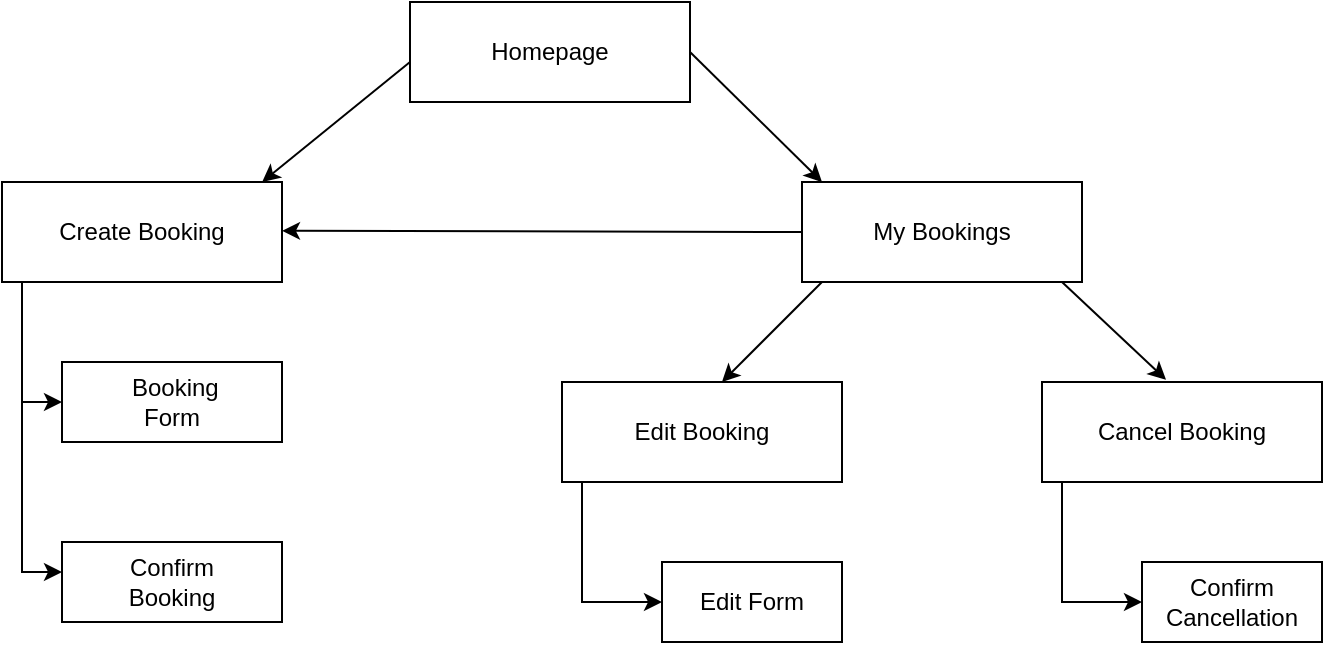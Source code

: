 <mxfile version="20.5.3" type="github">
  <diagram id="OjLrFwN9OP8reqLILfgG" name="Page-1">
    <mxGraphModel dx="1123" dy="591" grid="1" gridSize="10" guides="1" tooltips="1" connect="1" arrows="1" fold="1" page="1" pageScale="1" pageWidth="827" pageHeight="1169" math="0" shadow="0">
      <root>
        <mxCell id="0" />
        <mxCell id="1" parent="0" />
        <mxCell id="kw9qHA8cg3V7aFTEH7Zn-1" value="" style="rounded=0;whiteSpace=wrap;html=1;" vertex="1" parent="1">
          <mxGeometry x="344" y="10" width="140" height="50" as="geometry" />
        </mxCell>
        <mxCell id="kw9qHA8cg3V7aFTEH7Zn-3" value="" style="rounded=0;whiteSpace=wrap;html=1;" vertex="1" parent="1">
          <mxGeometry x="420" y="200" width="140" height="50" as="geometry" />
        </mxCell>
        <mxCell id="kw9qHA8cg3V7aFTEH7Zn-5" value="Homepage" style="text;html=1;strokeColor=none;fillColor=none;align=center;verticalAlign=middle;whiteSpace=wrap;rounded=0;" vertex="1" parent="1">
          <mxGeometry x="384" y="20" width="60" height="30" as="geometry" />
        </mxCell>
        <mxCell id="kw9qHA8cg3V7aFTEH7Zn-8" value="" style="group" vertex="1" connectable="0" parent="1">
          <mxGeometry x="540" y="100" width="140" height="50" as="geometry" />
        </mxCell>
        <mxCell id="kw9qHA8cg3V7aFTEH7Zn-4" value="" style="rounded=0;whiteSpace=wrap;html=1;" vertex="1" parent="kw9qHA8cg3V7aFTEH7Zn-8">
          <mxGeometry width="140" height="50" as="geometry" />
        </mxCell>
        <mxCell id="kw9qHA8cg3V7aFTEH7Zn-6" value="My Bookings" style="text;html=1;strokeColor=none;fillColor=none;align=center;verticalAlign=middle;whiteSpace=wrap;rounded=0;" vertex="1" parent="kw9qHA8cg3V7aFTEH7Zn-8">
          <mxGeometry x="30" y="10" width="80" height="30" as="geometry" />
        </mxCell>
        <mxCell id="kw9qHA8cg3V7aFTEH7Zn-9" value="" style="group" vertex="1" connectable="0" parent="1">
          <mxGeometry x="140" y="100" width="140" height="50" as="geometry" />
        </mxCell>
        <mxCell id="kw9qHA8cg3V7aFTEH7Zn-2" value="" style="rounded=0;whiteSpace=wrap;html=1;" vertex="1" parent="kw9qHA8cg3V7aFTEH7Zn-9">
          <mxGeometry width="140" height="50" as="geometry" />
        </mxCell>
        <mxCell id="kw9qHA8cg3V7aFTEH7Zn-7" value="Create Booking" style="text;html=1;strokeColor=none;fillColor=none;align=center;verticalAlign=middle;whiteSpace=wrap;rounded=0;" vertex="1" parent="kw9qHA8cg3V7aFTEH7Zn-9">
          <mxGeometry x="25" y="10" width="90" height="30" as="geometry" />
        </mxCell>
        <mxCell id="kw9qHA8cg3V7aFTEH7Zn-10" value="" style="rounded=0;whiteSpace=wrap;html=1;" vertex="1" parent="1">
          <mxGeometry x="660" y="200" width="140" height="50" as="geometry" />
        </mxCell>
        <mxCell id="kw9qHA8cg3V7aFTEH7Zn-11" value="Edit Booking" style="text;html=1;strokeColor=none;fillColor=none;align=center;verticalAlign=middle;whiteSpace=wrap;rounded=0;" vertex="1" parent="1">
          <mxGeometry x="447" y="210" width="86" height="30" as="geometry" />
        </mxCell>
        <mxCell id="kw9qHA8cg3V7aFTEH7Zn-12" value="Cancel Booking" style="text;html=1;strokeColor=none;fillColor=none;align=center;verticalAlign=middle;whiteSpace=wrap;rounded=0;" vertex="1" parent="1">
          <mxGeometry x="683" y="210" width="94" height="30" as="geometry" />
        </mxCell>
        <mxCell id="kw9qHA8cg3V7aFTEH7Zn-15" value="" style="endArrow=classic;html=1;rounded=0;entryX=0.929;entryY=0;entryDx=0;entryDy=0;entryPerimeter=0;" edge="1" parent="1" target="kw9qHA8cg3V7aFTEH7Zn-2">
          <mxGeometry width="50" height="50" relative="1" as="geometry">
            <mxPoint x="344" y="40" as="sourcePoint" />
            <mxPoint x="294" y="80" as="targetPoint" />
          </mxGeometry>
        </mxCell>
        <mxCell id="kw9qHA8cg3V7aFTEH7Zn-16" value="" style="endArrow=classic;html=1;rounded=0;exitX=1;exitY=0.5;exitDx=0;exitDy=0;" edge="1" parent="1" source="kw9qHA8cg3V7aFTEH7Zn-1">
          <mxGeometry width="50" height="50" relative="1" as="geometry">
            <mxPoint x="490" y="30" as="sourcePoint" />
            <mxPoint x="550" y="100" as="targetPoint" />
          </mxGeometry>
        </mxCell>
        <mxCell id="kw9qHA8cg3V7aFTEH7Zn-17" value="" style="endArrow=classic;html=1;rounded=0;exitX=0;exitY=0.5;exitDx=0;exitDy=0;" edge="1" parent="1" source="kw9qHA8cg3V7aFTEH7Zn-4">
          <mxGeometry width="50" height="50" relative="1" as="geometry">
            <mxPoint x="510" y="124.41" as="sourcePoint" />
            <mxPoint x="280" y="124.41" as="targetPoint" />
          </mxGeometry>
        </mxCell>
        <mxCell id="kw9qHA8cg3V7aFTEH7Zn-18" value="" style="endArrow=classic;html=1;rounded=0;" edge="1" parent="1">
          <mxGeometry width="50" height="50" relative="1" as="geometry">
            <mxPoint x="550" y="150" as="sourcePoint" />
            <mxPoint x="500" y="200" as="targetPoint" />
          </mxGeometry>
        </mxCell>
        <mxCell id="kw9qHA8cg3V7aFTEH7Zn-19" value="" style="endArrow=classic;html=1;rounded=0;entryX=0.443;entryY=-0.022;entryDx=0;entryDy=0;entryPerimeter=0;" edge="1" parent="1" target="kw9qHA8cg3V7aFTEH7Zn-10">
          <mxGeometry width="50" height="50" relative="1" as="geometry">
            <mxPoint x="670" y="150.0" as="sourcePoint" />
            <mxPoint x="620" y="200.0" as="targetPoint" />
          </mxGeometry>
        </mxCell>
        <mxCell id="kw9qHA8cg3V7aFTEH7Zn-21" value="" style="endArrow=classic;html=1;rounded=0;" edge="1" parent="1">
          <mxGeometry width="50" height="50" relative="1" as="geometry">
            <mxPoint x="670" y="250" as="sourcePoint" />
            <mxPoint x="710" y="310" as="targetPoint" />
            <Array as="points">
              <mxPoint x="670" y="310" />
            </Array>
          </mxGeometry>
        </mxCell>
        <mxCell id="kw9qHA8cg3V7aFTEH7Zn-23" value="" style="rounded=0;whiteSpace=wrap;html=1;" vertex="1" parent="1">
          <mxGeometry x="710" y="290" width="90" height="40" as="geometry" />
        </mxCell>
        <mxCell id="kw9qHA8cg3V7aFTEH7Zn-24" value="Confirm Cancellation" style="text;html=1;strokeColor=none;fillColor=none;align=center;verticalAlign=middle;whiteSpace=wrap;rounded=0;" vertex="1" parent="1">
          <mxGeometry x="710" y="295" width="90" height="30" as="geometry" />
        </mxCell>
        <mxCell id="kw9qHA8cg3V7aFTEH7Zn-25" value="" style="endArrow=classic;html=1;rounded=0;" edge="1" parent="1">
          <mxGeometry width="50" height="50" relative="1" as="geometry">
            <mxPoint x="430" y="250" as="sourcePoint" />
            <mxPoint x="470" y="310" as="targetPoint" />
            <Array as="points">
              <mxPoint x="430" y="280" />
              <mxPoint x="430" y="310" />
            </Array>
          </mxGeometry>
        </mxCell>
        <mxCell id="kw9qHA8cg3V7aFTEH7Zn-28" value="" style="rounded=0;whiteSpace=wrap;html=1;" vertex="1" parent="1">
          <mxGeometry x="470" y="290" width="90" height="40" as="geometry" />
        </mxCell>
        <mxCell id="kw9qHA8cg3V7aFTEH7Zn-26" value="Edit Form" style="text;html=1;strokeColor=none;fillColor=none;align=center;verticalAlign=middle;whiteSpace=wrap;rounded=0;" vertex="1" parent="1">
          <mxGeometry x="470" y="290" width="90" height="40" as="geometry" />
        </mxCell>
        <mxCell id="kw9qHA8cg3V7aFTEH7Zn-29" value="" style="endArrow=classic;html=1;rounded=0;" edge="1" parent="1">
          <mxGeometry width="50" height="50" relative="1" as="geometry">
            <mxPoint x="150" y="150" as="sourcePoint" />
            <mxPoint x="170" y="210" as="targetPoint" />
            <Array as="points">
              <mxPoint x="150" y="180" />
              <mxPoint x="150" y="210" />
            </Array>
          </mxGeometry>
        </mxCell>
        <mxCell id="kw9qHA8cg3V7aFTEH7Zn-30" value="" style="rounded=0;whiteSpace=wrap;html=1;" vertex="1" parent="1">
          <mxGeometry x="170" y="190" width="110" height="40" as="geometry" />
        </mxCell>
        <mxCell id="kw9qHA8cg3V7aFTEH7Zn-31" value="" style="rounded=0;whiteSpace=wrap;html=1;" vertex="1" parent="1">
          <mxGeometry x="170" y="280" width="110" height="40" as="geometry" />
        </mxCell>
        <mxCell id="kw9qHA8cg3V7aFTEH7Zn-32" value="&amp;nbsp;Booking Form" style="text;html=1;strokeColor=none;fillColor=none;align=center;verticalAlign=middle;whiteSpace=wrap;rounded=0;" vertex="1" parent="1">
          <mxGeometry x="185" y="195" width="80" height="30" as="geometry" />
        </mxCell>
        <mxCell id="kw9qHA8cg3V7aFTEH7Zn-33" value="" style="endArrow=classic;html=1;rounded=0;" edge="1" parent="1">
          <mxGeometry width="50" height="50" relative="1" as="geometry">
            <mxPoint x="150" y="210" as="sourcePoint" />
            <mxPoint x="170" y="295" as="targetPoint" />
            <Array as="points">
              <mxPoint x="150" y="265" />
              <mxPoint x="150" y="295" />
            </Array>
          </mxGeometry>
        </mxCell>
        <mxCell id="kw9qHA8cg3V7aFTEH7Zn-34" value="Confirm Booking" style="text;html=1;strokeColor=none;fillColor=none;align=center;verticalAlign=middle;whiteSpace=wrap;rounded=0;" vertex="1" parent="1">
          <mxGeometry x="185" y="285" width="80" height="30" as="geometry" />
        </mxCell>
      </root>
    </mxGraphModel>
  </diagram>
</mxfile>
